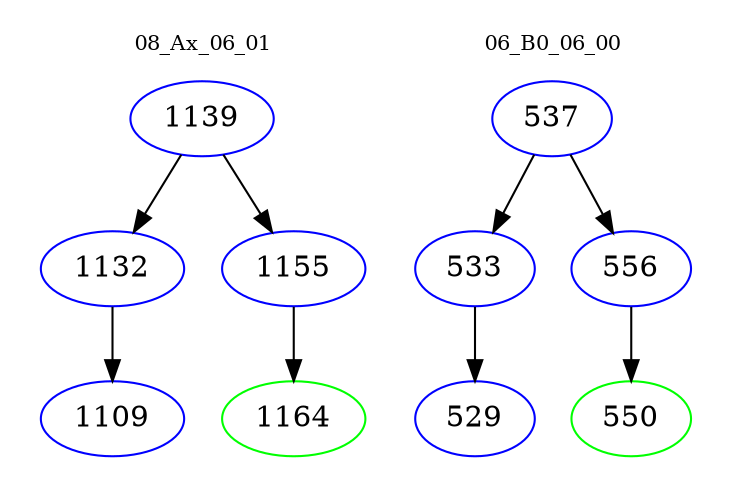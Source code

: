 digraph{
subgraph cluster_0 {
color = white
label = "08_Ax_06_01";
fontsize=10;
T0_1139 [label="1139", color="blue"]
T0_1139 -> T0_1132 [color="black"]
T0_1132 [label="1132", color="blue"]
T0_1132 -> T0_1109 [color="black"]
T0_1109 [label="1109", color="blue"]
T0_1139 -> T0_1155 [color="black"]
T0_1155 [label="1155", color="blue"]
T0_1155 -> T0_1164 [color="black"]
T0_1164 [label="1164", color="green"]
}
subgraph cluster_1 {
color = white
label = "06_B0_06_00";
fontsize=10;
T1_537 [label="537", color="blue"]
T1_537 -> T1_533 [color="black"]
T1_533 [label="533", color="blue"]
T1_533 -> T1_529 [color="black"]
T1_529 [label="529", color="blue"]
T1_537 -> T1_556 [color="black"]
T1_556 [label="556", color="blue"]
T1_556 -> T1_550 [color="black"]
T1_550 [label="550", color="green"]
}
}

